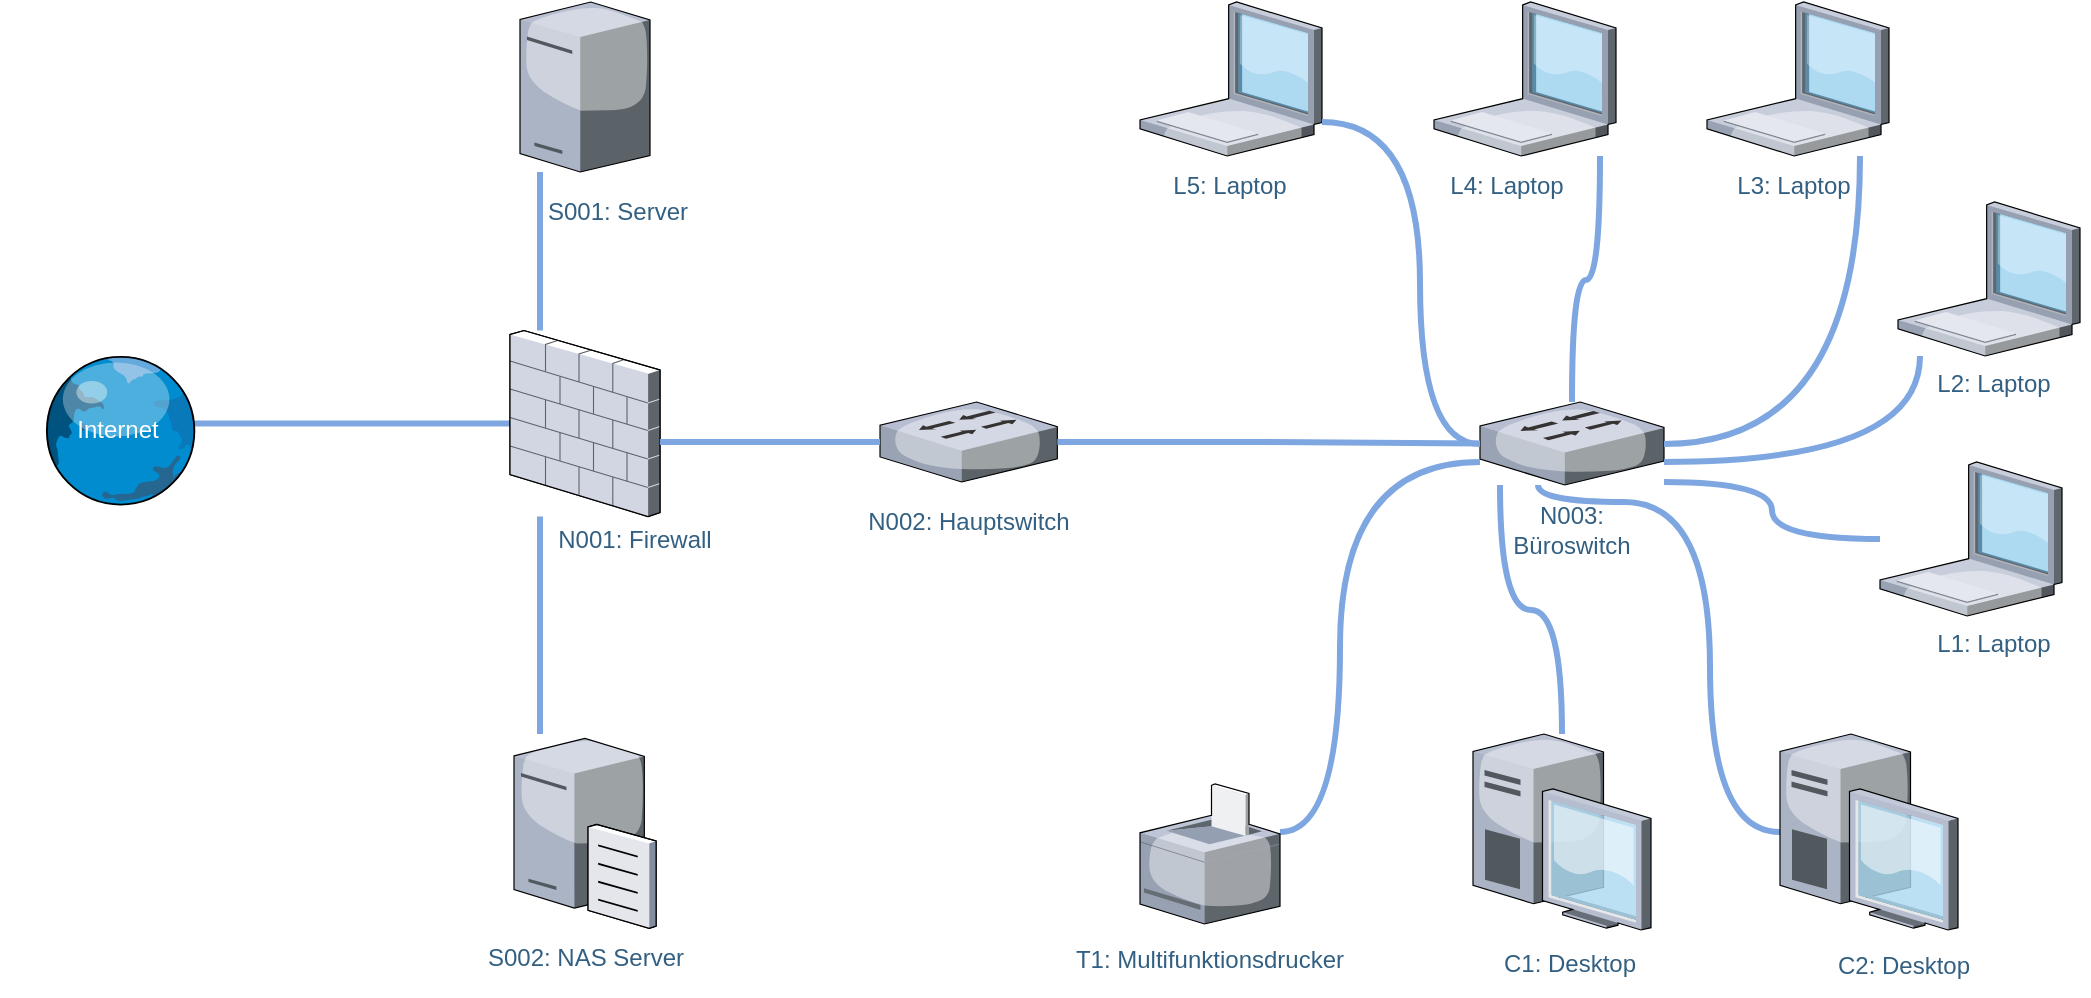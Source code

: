 <mxfile version="26.2.8">
  <diagram name="Page-1" id="e3a06f82-3646-2815-327d-82caf3d4e204">
    <mxGraphModel dx="1341" dy="814" grid="1" gridSize="10" guides="1" tooltips="1" connect="1" arrows="1" fold="1" page="1" pageScale="1.5" pageWidth="1169" pageHeight="826" background="none" math="0" shadow="0">
      <root>
        <mxCell id="0" style=";html=1;" />
        <mxCell id="1" style=";html=1;" parent="0" />
        <mxCell id="6j4duPhXvXTDxxQr8vu_-137" style="edgeStyle=orthogonalEdgeStyle;rounded=0;orthogonalLoop=1;jettySize=auto;html=1;entryX=0.507;entryY=0.424;entryDx=0;entryDy=0;entryPerimeter=0;strokeColor=#7EA6E0;fontColor=#5AA9E6;fillColor=#FFE45E;endArrow=none;startFill=0;strokeWidth=3;" edge="1" parent="1" source="6j4duPhXvXTDxxQr8vu_-4" target="6j4duPhXvXTDxxQr8vu_-92">
          <mxGeometry relative="1" as="geometry" />
        </mxCell>
        <mxCell id="6j4duPhXvXTDxxQr8vu_-43" style="edgeStyle=orthogonalEdgeStyle;rounded=1;orthogonalLoop=1;jettySize=auto;html=1;curved=1;dashed=1;dashPattern=1 2;startArrow=none;startFill=0;endArrow=none;labelBackgroundColor=none;strokeColor=none;fontColor=default;" edge="1" parent="1" source="6j4duPhXvXTDxxQr8vu_-60" target="6j4duPhXvXTDxxQr8vu_-2">
          <mxGeometry relative="1" as="geometry" />
        </mxCell>
        <mxCell id="6j4duPhXvXTDxxQr8vu_-95" value="" style="group;labelBackgroundColor=none;fontColor=#336082;rounded=1;" vertex="1" connectable="0" parent="1">
          <mxGeometry x="160" y="370" width="140" height="82.5" as="geometry" />
        </mxCell>
        <mxCell id="6j4duPhXvXTDxxQr8vu_-135" value="" style="verticalLabelPosition=bottom;sketch=0;aspect=fixed;html=1;verticalAlign=top;strokeColor=none;align=center;outlineConnect=0;shape=mxgraph.citrix.globe;fontColor=#5AA9E6;fillColor=#FFE45E;" vertex="1" parent="6j4duPhXvXTDxxQr8vu_-95">
          <mxGeometry x="20" y="-53.71" width="78.5" height="75" as="geometry" />
        </mxCell>
        <mxCell id="6j4duPhXvXTDxxQr8vu_-97" value="" style="group;labelBackgroundColor=none;fontColor=#336082;rounded=1;" vertex="1" connectable="0" parent="1">
          <mxGeometry x="415" y="304.25" width="110" height="120" as="geometry" />
        </mxCell>
        <mxCell id="6j4duPhXvXTDxxQr8vu_-4" value="" style="verticalLabelPosition=bottom;aspect=fixed;html=1;verticalAlign=top;strokeColor=#FF6392;align=center;outlineConnect=0;shape=mxgraph.citrix.firewall;fillColor=#FFE45E;fillStyle=auto;labelBackgroundColor=none;fontColor=#5AA9E6;rounded=1;" vertex="1" parent="6j4duPhXvXTDxxQr8vu_-97">
          <mxGeometry width="75" height="93" as="geometry" />
        </mxCell>
        <mxCell id="6j4duPhXvXTDxxQr8vu_-62" value="&lt;span style=&quot;&quot;&gt;N001: Firewall&lt;/span&gt;" style="text;html=1;align=center;verticalAlign=middle;whiteSpace=wrap;rounded=1;fontFamily=Helvetica;fontSize=12;fontColor=#336082;labelBackgroundColor=none;" vertex="1" parent="6j4duPhXvXTDxxQr8vu_-97">
          <mxGeometry x="15" y="90" width="95" height="30" as="geometry" />
        </mxCell>
        <mxCell id="6j4duPhXvXTDxxQr8vu_-99" value="" style="group;labelBackgroundColor=none;fontColor=#336082;rounded=1;" vertex="1" connectable="0" parent="1">
          <mxGeometry x="600" y="346" width="120" height="68.5" as="geometry" />
        </mxCell>
        <mxCell id="6j4duPhXvXTDxxQr8vu_-12" value="" style="verticalLabelPosition=bottom;aspect=fixed;html=1;verticalAlign=top;strokeColor=none;align=center;outlineConnect=0;shape=mxgraph.citrix.switch;labelBackgroundColor=none;fillColor=#FFE45E;fontColor=#5AA9E6;rounded=1;" vertex="1" parent="6j4duPhXvXTDxxQr8vu_-99">
          <mxGeometry y="-6" width="88.67" height="40" as="geometry" />
        </mxCell>
        <mxCell id="6j4duPhXvXTDxxQr8vu_-60" value="&lt;span style=&quot;color: rgb(51, 96, 130);&quot;&gt;N002: Hauptswitch&lt;/span&gt;" style="text;html=1;align=center;verticalAlign=middle;whiteSpace=wrap;rounded=1;fontFamily=Helvetica;fontSize=12;fontColor=#5AA9E6;labelBackgroundColor=none;" vertex="1" parent="6j4duPhXvXTDxxQr8vu_-99">
          <mxGeometry x="-10.04" y="38.5" width="108.75" height="30" as="geometry" />
        </mxCell>
        <mxCell id="6j4duPhXvXTDxxQr8vu_-100" value="" style="group;labelBackgroundColor=none;fontColor=#336082;rounded=1;" vertex="1" connectable="0" parent="1">
          <mxGeometry x="417" y="506" width="110" height="127" as="geometry" />
        </mxCell>
        <mxCell id="6j4duPhXvXTDxxQr8vu_-2" value="" style="verticalLabelPosition=bottom;aspect=fixed;html=1;verticalAlign=top;strokeColor=none;align=center;outlineConnect=0;shape=mxgraph.citrix.file_server;labelBackgroundColor=none;fillColor=#FFE45E;fontColor=#5AA9E6;rounded=1;" vertex="1" parent="6j4duPhXvXTDxxQr8vu_-100">
          <mxGeometry width="71" height="97" as="geometry" />
        </mxCell>
        <mxCell id="6j4duPhXvXTDxxQr8vu_-58" value="S002: NAS Server" style="text;html=1;align=center;verticalAlign=middle;whiteSpace=wrap;rounded=1;fontFamily=Helvetica;fontSize=12;fontColor=#336082;labelBackgroundColor=none;" vertex="1" parent="6j4duPhXvXTDxxQr8vu_-100">
          <mxGeometry x="-19.5" y="97" width="110" height="30" as="geometry" />
        </mxCell>
        <mxCell id="6j4duPhXvXTDxxQr8vu_-102" value="" style="group;labelBackgroundColor=none;fontColor=#336082;rounded=1;" vertex="1" connectable="0" parent="1">
          <mxGeometry x="420" y="140" width="90" height="114.5" as="geometry" />
        </mxCell>
        <mxCell id="6j4duPhXvXTDxxQr8vu_-18" value="" style="verticalLabelPosition=bottom;aspect=fixed;html=1;verticalAlign=top;strokeColor=#FF6392;align=center;outlineConnect=0;shape=mxgraph.citrix.license_server;fillColor=#FFE45E;fillStyle=auto;labelBackgroundColor=none;fontColor=#5AA9E6;rounded=1;" vertex="1" parent="6j4duPhXvXTDxxQr8vu_-102">
          <mxGeometry width="65" height="85" as="geometry" />
        </mxCell>
        <mxCell id="6j4duPhXvXTDxxQr8vu_-59" value="S001: Server" style="text;html=1;align=center;verticalAlign=middle;whiteSpace=wrap;rounded=1;fontFamily=Helvetica;fontSize=12;fontColor=#336082;labelBackgroundColor=none;" vertex="1" parent="6j4duPhXvXTDxxQr8vu_-102">
          <mxGeometry x="7.75" y="94.5" width="82.25" height="20" as="geometry" />
        </mxCell>
        <mxCell id="6j4duPhXvXTDxxQr8vu_-103" value="" style="group;labelBackgroundColor=none;fontColor=#ffffff;rounded=1;fillColor=none;strokeColor=none;" vertex="1" connectable="0" parent="1">
          <mxGeometry x="730" y="140" width="91" height="106" as="geometry" />
        </mxCell>
        <mxCell id="6j4duPhXvXTDxxQr8vu_-17" value="" style="verticalLabelPosition=bottom;aspect=fixed;html=1;verticalAlign=top;strokeColor=none;align=center;outlineConnect=0;shape=mxgraph.citrix.laptop_1;labelBackgroundColor=none;fillColor=#FFE45E;fontColor=#5AA9E6;rounded=1;" vertex="1" parent="6j4duPhXvXTDxxQr8vu_-103">
          <mxGeometry width="91" height="77" as="geometry" />
        </mxCell>
        <mxCell id="6j4duPhXvXTDxxQr8vu_-52" value="&lt;span style=&quot;color: rgb(51, 96, 130);&quot;&gt;L5:&amp;nbsp;&lt;/span&gt;&lt;span style=&quot;color: rgb(51, 96, 130);&quot;&gt;Laptop&lt;/span&gt;" style="text;html=1;align=center;verticalAlign=middle;whiteSpace=wrap;rounded=1;fontFamily=Helvetica;fontSize=12;fontColor=#5AA9E6;labelBackgroundColor=none;fontStyle=0" vertex="1" parent="6j4duPhXvXTDxxQr8vu_-103">
          <mxGeometry x="10" y="77" width="70" height="29" as="geometry" />
        </mxCell>
        <mxCell id="6j4duPhXvXTDxxQr8vu_-104" value="" style="group;labelBackgroundColor=none;fontColor=#336082;rounded=1;" vertex="1" connectable="0" parent="1">
          <mxGeometry x="877" y="140" width="91" height="106" as="geometry" />
        </mxCell>
        <mxCell id="6j4duPhXvXTDxxQr8vu_-14" value="" style="verticalLabelPosition=bottom;aspect=fixed;html=1;verticalAlign=top;strokeColor=none;align=center;outlineConnect=0;shape=mxgraph.citrix.laptop_1;labelBackgroundColor=none;fillColor=#FFE45E;fontColor=#5AA9E6;rounded=1;" vertex="1" parent="6j4duPhXvXTDxxQr8vu_-104">
          <mxGeometry width="91" height="77" as="geometry" />
        </mxCell>
        <mxCell id="6j4duPhXvXTDxxQr8vu_-53" value="L4: Laptop" style="text;html=1;align=center;verticalAlign=middle;whiteSpace=wrap;rounded=1;fontFamily=Helvetica;fontSize=12;fontColor=#336082;labelBackgroundColor=none;" vertex="1" parent="6j4duPhXvXTDxxQr8vu_-104">
          <mxGeometry y="77" width="73.25" height="29" as="geometry" />
        </mxCell>
        <mxCell id="6j4duPhXvXTDxxQr8vu_-111" value="" style="group;labelBackgroundColor=none;fontColor=#336082;rounded=1;" vertex="1" connectable="0" parent="1">
          <mxGeometry x="1109" y="240" width="95.5" height="106" as="geometry" />
        </mxCell>
        <mxCell id="6j4duPhXvXTDxxQr8vu_-15" value="" style="verticalLabelPosition=bottom;aspect=fixed;html=1;verticalAlign=top;strokeColor=none;align=center;outlineConnect=0;shape=mxgraph.citrix.laptop_1;labelBackgroundColor=none;fillColor=#FFE45E;fontColor=#5AA9E6;rounded=1;" vertex="1" parent="6j4duPhXvXTDxxQr8vu_-111">
          <mxGeometry width="91" height="77" as="geometry" />
        </mxCell>
        <mxCell id="6j4duPhXvXTDxxQr8vu_-107" value="L2: Laptop" style="text;html=1;align=center;verticalAlign=middle;whiteSpace=wrap;rounded=1;fontFamily=Helvetica;fontSize=12;fontColor=#336082;labelBackgroundColor=none;" vertex="1" parent="6j4duPhXvXTDxxQr8vu_-111">
          <mxGeometry y="76" width="95.5" height="30" as="geometry" />
        </mxCell>
        <mxCell id="6j4duPhXvXTDxxQr8vu_-112" value="" style="group;labelBackgroundColor=none;fontColor=#336082;rounded=1;" vertex="1" connectable="0" parent="1">
          <mxGeometry x="1100" y="370" width="104.5" height="110" as="geometry" />
        </mxCell>
        <mxCell id="6j4duPhXvXTDxxQr8vu_-19" value="" style="verticalLabelPosition=bottom;aspect=fixed;html=1;verticalAlign=top;strokeColor=none;align=center;outlineConnect=0;shape=mxgraph.citrix.laptop_1;labelBackgroundColor=none;fillColor=#FFE45E;fontColor=#5AA9E6;rounded=1;" vertex="1" parent="6j4duPhXvXTDxxQr8vu_-112">
          <mxGeometry width="91" height="77" as="geometry" />
        </mxCell>
        <mxCell id="6j4duPhXvXTDxxQr8vu_-110" value="L1: Laptop" style="text;html=1;align=center;verticalAlign=middle;whiteSpace=wrap;rounded=1;fontFamily=Helvetica;fontSize=12;fontColor=#336082;labelBackgroundColor=none;" vertex="1" parent="6j4duPhXvXTDxxQr8vu_-112">
          <mxGeometry x="9" y="76" width="95.5" height="30" as="geometry" />
        </mxCell>
        <mxCell id="6j4duPhXvXTDxxQr8vu_-116" value="" style="group;labelBackgroundColor=none;fontColor=#5AA9E6;rounded=1;" vertex="1" connectable="0" parent="1">
          <mxGeometry x="900" y="340" width="92" height="78.5" as="geometry" />
        </mxCell>
        <mxCell id="6j4duPhXvXTDxxQr8vu_-13" value="" style="verticalLabelPosition=bottom;aspect=fixed;html=1;verticalAlign=top;strokeColor=none;align=center;outlineConnect=0;shape=mxgraph.citrix.switch;labelBackgroundColor=none;fillColor=#FFE45E;fontColor=#5AA9E6;rounded=1;" vertex="1" parent="6j4duPhXvXTDxxQr8vu_-116">
          <mxGeometry width="92" height="41.5" as="geometry" />
        </mxCell>
        <mxCell id="6j4duPhXvXTDxxQr8vu_-61" value="N003:&lt;div&gt;Büroswitch&lt;/div&gt;" style="text;html=1;align=center;verticalAlign=middle;whiteSpace=wrap;rounded=1;fontFamily=Helvetica;fontSize=12;fontColor=#336082;labelBackgroundColor=none;" vertex="1" parent="6j4duPhXvXTDxxQr8vu_-116">
          <mxGeometry x="11.25" y="48.5" width="69.5" height="30" as="geometry" />
        </mxCell>
        <mxCell id="6j4duPhXvXTDxxQr8vu_-119" value="" style="group;labelBackgroundColor=none;fontColor=#336082;rounded=1;" vertex="1" connectable="0" parent="1">
          <mxGeometry x="1013.5" y="140" width="95.5" height="107" as="geometry" />
        </mxCell>
        <mxCell id="6j4duPhXvXTDxxQr8vu_-16" value="" style="verticalLabelPosition=bottom;aspect=fixed;html=1;verticalAlign=top;strokeColor=none;align=center;outlineConnect=0;shape=mxgraph.citrix.laptop_1;labelBackgroundColor=none;fillColor=#FFE45E;fontColor=#5AA9E6;rounded=1;" vertex="1" parent="6j4duPhXvXTDxxQr8vu_-119">
          <mxGeometry width="91" height="77" as="geometry" />
        </mxCell>
        <mxCell id="6j4duPhXvXTDxxQr8vu_-106" value="L3: Laptop" style="text;html=1;align=center;verticalAlign=middle;whiteSpace=wrap;rounded=1;fontFamily=Helvetica;fontSize=12;fontColor=#336082;labelBackgroundColor=none;" vertex="1" parent="6j4duPhXvXTDxxQr8vu_-119">
          <mxGeometry x="-10" y="77" width="105.5" height="30" as="geometry" />
        </mxCell>
        <mxCell id="6j4duPhXvXTDxxQr8vu_-113" value="" style="group;labelBackgroundColor=none;fontColor=#336082;rounded=1;" vertex="1" connectable="0" parent="1">
          <mxGeometry x="1065.5" y="507" width="89" height="130" as="geometry" />
        </mxCell>
        <mxCell id="6j4duPhXvXTDxxQr8vu_-51" value="C2: Desktop" style="text;html=1;align=center;verticalAlign=middle;whiteSpace=wrap;rounded=1;fontFamily=Helvetica;fontSize=12;fontColor=#336082;labelBackgroundColor=none;" vertex="1" parent="6j4duPhXvXTDxxQr8vu_-113">
          <mxGeometry x="3.5" y="100" width="85.5" height="30" as="geometry" />
        </mxCell>
        <mxCell id="6j4duPhXvXTDxxQr8vu_-126" style="edgeStyle=orthogonalEdgeStyle;rounded=0;orthogonalLoop=1;jettySize=auto;html=1;strokeColor=#7EA6E0;fontColor=#5AA9E6;fillColor=#FFE45E;endArrow=none;startFill=0;strokeWidth=3;curved=1;" edge="1" parent="1" source="6j4duPhXvXTDxxQr8vu_-9" target="6j4duPhXvXTDxxQr8vu_-13">
          <mxGeometry relative="1" as="geometry">
            <Array as="points">
              <mxPoint x="1015" y="555" />
              <mxPoint x="1015" y="390" />
              <mxPoint x="929" y="390" />
            </Array>
          </mxGeometry>
        </mxCell>
        <mxCell id="6j4duPhXvXTDxxQr8vu_-9" value="" style="verticalLabelPosition=bottom;aspect=fixed;html=1;verticalAlign=top;strokeColor=none;align=center;outlineConnect=0;shape=mxgraph.citrix.desktop;labelBackgroundColor=none;fillColor=#FFE45E;fontColor=#5AA9E6;rounded=1;" vertex="1" parent="1">
          <mxGeometry x="1050" y="506" width="89" height="98" as="geometry" />
        </mxCell>
        <mxCell id="6j4duPhXvXTDxxQr8vu_-127" style="edgeStyle=orthogonalEdgeStyle;rounded=0;orthogonalLoop=1;jettySize=auto;html=1;strokeColor=#7EA6E0;fontColor=#5AA9E6;fillColor=#FFE45E;endArrow=none;startFill=0;strokeWidth=3;curved=1;" edge="1" parent="1" source="6j4duPhXvXTDxxQr8vu_-10" target="6j4duPhXvXTDxxQr8vu_-13">
          <mxGeometry relative="1" as="geometry">
            <Array as="points">
              <mxPoint x="941" y="444" />
              <mxPoint x="910" y="444" />
            </Array>
          </mxGeometry>
        </mxCell>
        <object label="" id="6j4duPhXvXTDxxQr8vu_-10">
          <mxCell style="verticalLabelPosition=bottom;aspect=fixed;html=1;verticalAlign=top;strokeColor=none;align=center;outlineConnect=0;shape=mxgraph.citrix.desktop;labelBackgroundColor=none;fillColor=#FFE45E;fontColor=#5AA9E6;rounded=1;" vertex="1" parent="1">
            <mxGeometry x="896.5" y="506" width="89" height="98" as="geometry" />
          </mxCell>
        </object>
        <mxCell id="6j4duPhXvXTDxxQr8vu_-128" style="edgeStyle=orthogonalEdgeStyle;rounded=0;orthogonalLoop=1;jettySize=auto;html=1;strokeColor=#7EA6E0;fontColor=#5AA9E6;fillColor=#FFE45E;curved=1;endArrow=none;startFill=0;strokeWidth=3;" edge="1" parent="1" source="6j4duPhXvXTDxxQr8vu_-6">
          <mxGeometry relative="1" as="geometry">
            <mxPoint x="900" y="370" as="targetPoint" />
            <Array as="points">
              <mxPoint x="830" y="555" />
              <mxPoint x="830" y="370" />
            </Array>
          </mxGeometry>
        </mxCell>
        <mxCell id="6j4duPhXvXTDxxQr8vu_-6" value="" style="verticalLabelPosition=bottom;aspect=fixed;html=1;verticalAlign=top;strokeColor=none;align=center;outlineConnect=0;shape=mxgraph.citrix.printer;labelBackgroundColor=none;fillColor=#FFE45E;fontColor=#5AA9E6;rounded=1;" vertex="1" parent="1">
          <mxGeometry x="730" y="531" width="70" height="70" as="geometry" />
        </mxCell>
        <mxCell id="6j4duPhXvXTDxxQr8vu_-50" value="C1: Desktop" style="text;html=1;align=center;verticalAlign=middle;whiteSpace=wrap;rounded=1;fontFamily=Helvetica;fontSize=12;fontColor=#336082;labelBackgroundColor=none;" vertex="1" parent="1">
          <mxGeometry x="896.5" y="606" width="95.5" height="30" as="geometry" />
        </mxCell>
        <mxCell id="6j4duPhXvXTDxxQr8vu_-56" value="T1: Multifunktionsdrucker" style="text;html=1;align=center;verticalAlign=middle;whiteSpace=wrap;rounded=1;fontFamily=Helvetica;fontSize=12;fontColor=#336082;labelBackgroundColor=none;" vertex="1" parent="1">
          <mxGeometry x="690" y="604" width="150" height="29" as="geometry" />
        </mxCell>
        <mxCell id="6j4duPhXvXTDxxQr8vu_-120" style="edgeStyle=orthogonalEdgeStyle;rounded=0;orthogonalLoop=1;jettySize=auto;html=1;strokeColor=#7EA6E0;fontColor=#5AA9E6;fillColor=#FFE45E;endArrow=none;startFill=0;curved=1;strokeWidth=3;" edge="1" parent="1" source="6j4duPhXvXTDxxQr8vu_-17" target="6j4duPhXvXTDxxQr8vu_-13">
          <mxGeometry relative="1" as="geometry">
            <Array as="points">
              <mxPoint x="870" y="200" />
              <mxPoint x="870" y="361" />
            </Array>
          </mxGeometry>
        </mxCell>
        <mxCell id="6j4duPhXvXTDxxQr8vu_-121" style="edgeStyle=orthogonalEdgeStyle;rounded=0;orthogonalLoop=1;jettySize=auto;html=1;strokeColor=#7EA6E0;fontColor=#5AA9E6;fillColor=#FFE45E;curved=1;strokeWidth=3;endArrow=none;startFill=0;" edge="1" parent="1" source="6j4duPhXvXTDxxQr8vu_-14" target="6j4duPhXvXTDxxQr8vu_-13">
          <mxGeometry relative="1" as="geometry">
            <Array as="points">
              <mxPoint x="960" y="279" />
              <mxPoint x="946" y="279" />
            </Array>
          </mxGeometry>
        </mxCell>
        <mxCell id="6j4duPhXvXTDxxQr8vu_-122" style="edgeStyle=orthogonalEdgeStyle;rounded=0;orthogonalLoop=1;jettySize=auto;html=1;strokeColor=#7EA6E0;fontColor=#5AA9E6;fillColor=#FFE45E;curved=1;strokeWidth=3;endArrow=none;startFill=0;" edge="1" parent="1" source="6j4duPhXvXTDxxQr8vu_-16" target="6j4duPhXvXTDxxQr8vu_-13">
          <mxGeometry relative="1" as="geometry">
            <Array as="points">
              <mxPoint x="1090" y="361" />
            </Array>
          </mxGeometry>
        </mxCell>
        <mxCell id="6j4duPhXvXTDxxQr8vu_-123" style="edgeStyle=orthogonalEdgeStyle;rounded=0;orthogonalLoop=1;jettySize=auto;html=1;strokeColor=#7EA6E0;fontColor=#5AA9E6;fillColor=#FFE45E;curved=1;strokeWidth=3;endArrow=none;startFill=0;" edge="1" parent="1" source="6j4duPhXvXTDxxQr8vu_-15" target="6j4duPhXvXTDxxQr8vu_-13">
          <mxGeometry relative="1" as="geometry">
            <Array as="points">
              <mxPoint x="1120" y="370" />
            </Array>
          </mxGeometry>
        </mxCell>
        <mxCell id="6j4duPhXvXTDxxQr8vu_-125" style="edgeStyle=orthogonalEdgeStyle;rounded=0;orthogonalLoop=1;jettySize=auto;html=1;strokeColor=#7EA6E0;fontColor=#5AA9E6;fillColor=#FFE45E;endArrow=none;startFill=0;startArrow=none;curved=1;strokeWidth=3;" edge="1" parent="1" source="6j4duPhXvXTDxxQr8vu_-19" target="6j4duPhXvXTDxxQr8vu_-13">
          <mxGeometry relative="1" as="geometry">
            <Array as="points">
              <mxPoint x="1046" y="409" />
              <mxPoint x="1046" y="380" />
            </Array>
          </mxGeometry>
        </mxCell>
        <mxCell id="6j4duPhXvXTDxxQr8vu_-129" style="edgeStyle=orthogonalEdgeStyle;rounded=0;orthogonalLoop=1;jettySize=auto;html=1;strokeColor=#7EA6E0;fontColor=#5AA9E6;fillColor=#FFE45E;strokeWidth=3;endArrow=none;startFill=0;" edge="1" parent="1" source="6j4duPhXvXTDxxQr8vu_-12" target="6j4duPhXvXTDxxQr8vu_-13">
          <mxGeometry relative="1" as="geometry" />
        </mxCell>
        <mxCell id="6j4duPhXvXTDxxQr8vu_-130" style="edgeStyle=orthogonalEdgeStyle;rounded=0;orthogonalLoop=1;jettySize=auto;html=1;strokeColor=#7EA6E0;fontColor=#5AA9E6;fillColor=#FFE45E;endArrow=none;startFill=0;strokeWidth=3;" edge="1" parent="1" source="6j4duPhXvXTDxxQr8vu_-12" target="6j4duPhXvXTDxxQr8vu_-4">
          <mxGeometry relative="1" as="geometry">
            <Array as="points">
              <mxPoint x="510" y="360" />
              <mxPoint x="510" y="360" />
            </Array>
          </mxGeometry>
        </mxCell>
        <mxCell id="6j4duPhXvXTDxxQr8vu_-131" style="edgeStyle=orthogonalEdgeStyle;rounded=0;orthogonalLoop=1;jettySize=auto;html=1;strokeColor=#7EA6E0;fontColor=#5AA9E6;fillColor=#FFE45E;curved=1;endArrow=none;startFill=0;strokeWidth=3;" edge="1" parent="1" source="6j4duPhXvXTDxxQr8vu_-4" target="6j4duPhXvXTDxxQr8vu_-18">
          <mxGeometry relative="1" as="geometry">
            <Array as="points">
              <mxPoint x="430" y="290" />
              <mxPoint x="430" y="290" />
            </Array>
          </mxGeometry>
        </mxCell>
        <mxCell id="6j4duPhXvXTDxxQr8vu_-132" style="edgeStyle=orthogonalEdgeStyle;rounded=0;orthogonalLoop=1;jettySize=auto;html=1;strokeColor=#7EA6E0;fontColor=#5AA9E6;fillColor=#FFE45E;endArrow=none;startFill=0;strokeWidth=3;curved=1;" edge="1" parent="1" source="6j4duPhXvXTDxxQr8vu_-4" target="6j4duPhXvXTDxxQr8vu_-2">
          <mxGeometry relative="1" as="geometry">
            <Array as="points">
              <mxPoint x="430" y="460" />
              <mxPoint x="430" y="460" />
            </Array>
          </mxGeometry>
        </mxCell>
        <mxCell id="6j4duPhXvXTDxxQr8vu_-92" value="&lt;span style=&quot;color: rgb(255, 255, 255);&quot;&gt;Internet&lt;/span&gt;" style="text;html=1;align=center;verticalAlign=middle;whiteSpace=wrap;rounded=1;fontFamily=Helvetica;fontSize=12;fontColor=#336082;labelBackgroundColor=none;" vertex="1" parent="1">
          <mxGeometry x="168.039" y="333.83" width="102.421" height="39.919" as="geometry" />
        </mxCell>
      </root>
    </mxGraphModel>
  </diagram>
</mxfile>
